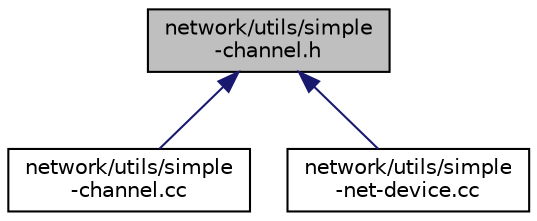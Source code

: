 digraph "network/utils/simple-channel.h"
{
  edge [fontname="Helvetica",fontsize="10",labelfontname="Helvetica",labelfontsize="10"];
  node [fontname="Helvetica",fontsize="10",shape=record];
  Node1 [label="network/utils/simple\l-channel.h",height=0.2,width=0.4,color="black", fillcolor="grey75", style="filled", fontcolor="black"];
  Node1 -> Node2 [dir="back",color="midnightblue",fontsize="10",style="solid"];
  Node2 [label="network/utils/simple\l-channel.cc",height=0.2,width=0.4,color="black", fillcolor="white", style="filled",URL="$de/ddd/simple-channel_8cc.html"];
  Node1 -> Node3 [dir="back",color="midnightblue",fontsize="10",style="solid"];
  Node3 [label="network/utils/simple\l-net-device.cc",height=0.2,width=0.4,color="black", fillcolor="white", style="filled",URL="$db/d94/simple-net-device_8cc.html"];
}
